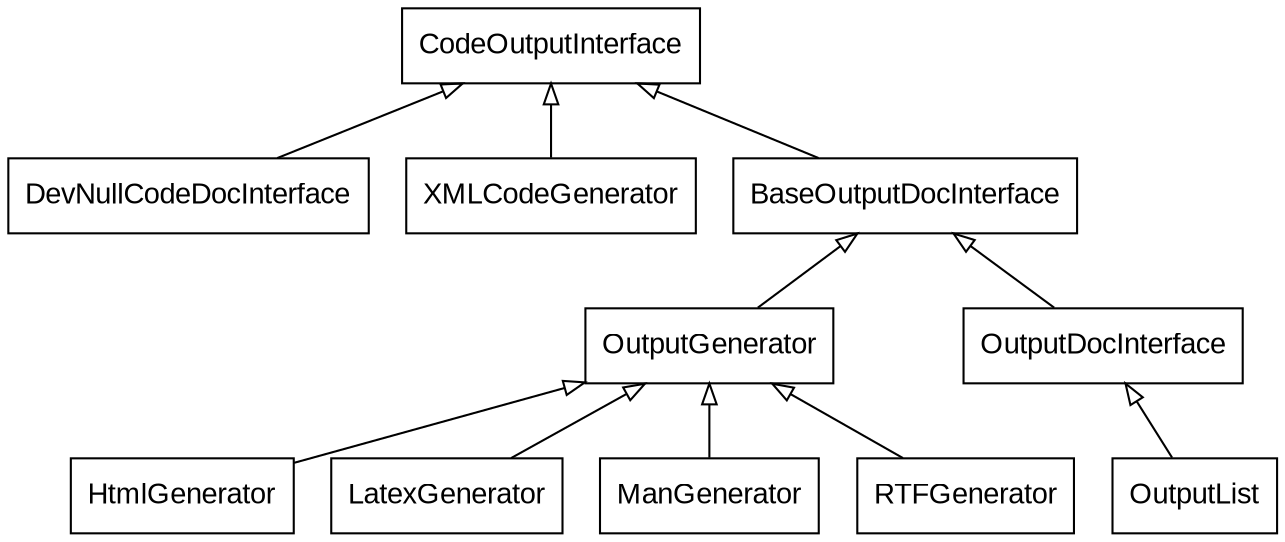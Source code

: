 digraph G {
graph [fontname="Arial",fontsize=25,rankdir="BT"];
node [shape=box,fontname="Arial"];
edge [arrowhead="empty",fontname="Arial"];
n294 [label="BaseOutputDocInterface"];
n294 -> n274;
n274 [label="CodeOutputInterface"];
n275 [label="DevNullCodeDocInterface"];
n275 -> n274;
n292 [label="HtmlGenerator"];
n292 -> n293;
n351 [label="LatexGenerator"];
n351 -> n293;
n353 [label="ManGenerator"];
n353 -> n293;
n371 [label="OutputDocInterface"];
n371 -> n294;
n293 [label="OutputGenerator"];
n293 -> n294;
n370 [label="OutputList"];
n370 -> n371;
n387 [label="RTFGenerator"];
n387 -> n293;
n422 [label="XMLCodeGenerator"];
n422 -> n274;
}
